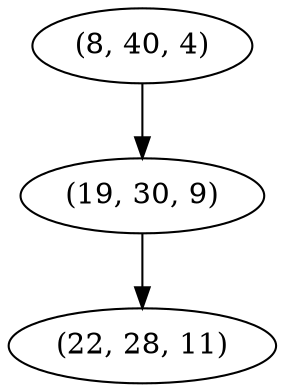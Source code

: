 digraph tree {
    "(8, 40, 4)";
    "(19, 30, 9)";
    "(22, 28, 11)";
    "(8, 40, 4)" -> "(19, 30, 9)";
    "(19, 30, 9)" -> "(22, 28, 11)";
}
